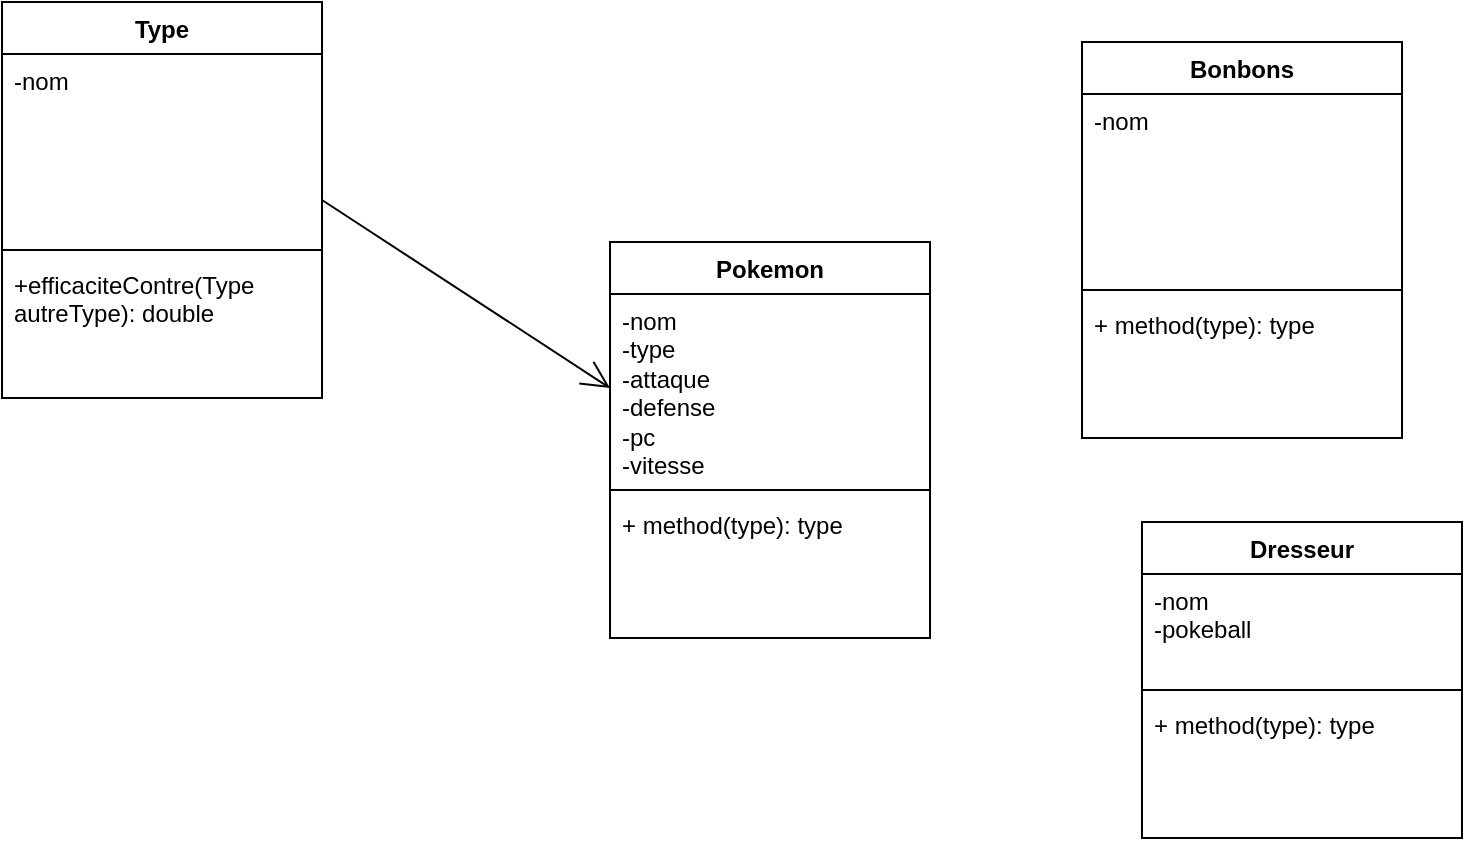 <mxfile version="22.1.5" type="github">
  <diagram name="Page-1" id="a7Ri9mii3zfMXE8LAgiD">
    <mxGraphModel dx="882" dy="604" grid="1" gridSize="10" guides="1" tooltips="1" connect="1" arrows="1" fold="1" page="1" pageScale="1" pageWidth="827" pageHeight="1169" math="0" shadow="0">
      <root>
        <mxCell id="0" />
        <mxCell id="1" parent="0" />
        <mxCell id="dgSH4MTo-NtUrPTSyCus-1" value="Pokemon" style="swimlane;fontStyle=1;align=center;verticalAlign=top;childLayout=stackLayout;horizontal=1;startSize=26;horizontalStack=0;resizeParent=1;resizeParentMax=0;resizeLast=0;collapsible=1;marginBottom=0;whiteSpace=wrap;html=1;" vertex="1" parent="1">
          <mxGeometry x="334" y="150" width="160" height="198" as="geometry" />
        </mxCell>
        <mxCell id="dgSH4MTo-NtUrPTSyCus-2" value="-nom&lt;br&gt;-type&lt;br&gt;-attaque&lt;br&gt;-defense&lt;br&gt;-pc&lt;br&gt;-vitesse" style="text;strokeColor=none;fillColor=none;align=left;verticalAlign=top;spacingLeft=4;spacingRight=4;overflow=hidden;rotatable=0;points=[[0,0.5],[1,0.5]];portConstraint=eastwest;whiteSpace=wrap;html=1;" vertex="1" parent="dgSH4MTo-NtUrPTSyCus-1">
          <mxGeometry y="26" width="160" height="94" as="geometry" />
        </mxCell>
        <mxCell id="dgSH4MTo-NtUrPTSyCus-3" value="" style="line;strokeWidth=1;fillColor=none;align=left;verticalAlign=middle;spacingTop=-1;spacingLeft=3;spacingRight=3;rotatable=0;labelPosition=right;points=[];portConstraint=eastwest;strokeColor=inherit;" vertex="1" parent="dgSH4MTo-NtUrPTSyCus-1">
          <mxGeometry y="120" width="160" height="8" as="geometry" />
        </mxCell>
        <mxCell id="dgSH4MTo-NtUrPTSyCus-4" value="+ method(type): type" style="text;strokeColor=none;fillColor=none;align=left;verticalAlign=top;spacingLeft=4;spacingRight=4;overflow=hidden;rotatable=0;points=[[0,0.5],[1,0.5]];portConstraint=eastwest;whiteSpace=wrap;html=1;" vertex="1" parent="dgSH4MTo-NtUrPTSyCus-1">
          <mxGeometry y="128" width="160" height="70" as="geometry" />
        </mxCell>
        <mxCell id="dgSH4MTo-NtUrPTSyCus-7" value="Dresseur" style="swimlane;fontStyle=1;align=center;verticalAlign=top;childLayout=stackLayout;horizontal=1;startSize=26;horizontalStack=0;resizeParent=1;resizeParentMax=0;resizeLast=0;collapsible=1;marginBottom=0;whiteSpace=wrap;html=1;" vertex="1" parent="1">
          <mxGeometry x="600" y="290" width="160" height="158" as="geometry" />
        </mxCell>
        <mxCell id="dgSH4MTo-NtUrPTSyCus-8" value="-nom&lt;br&gt;-pokeball" style="text;strokeColor=none;fillColor=none;align=left;verticalAlign=top;spacingLeft=4;spacingRight=4;overflow=hidden;rotatable=0;points=[[0,0.5],[1,0.5]];portConstraint=eastwest;whiteSpace=wrap;html=1;" vertex="1" parent="dgSH4MTo-NtUrPTSyCus-7">
          <mxGeometry y="26" width="160" height="54" as="geometry" />
        </mxCell>
        <mxCell id="dgSH4MTo-NtUrPTSyCus-9" value="" style="line;strokeWidth=1;fillColor=none;align=left;verticalAlign=middle;spacingTop=-1;spacingLeft=3;spacingRight=3;rotatable=0;labelPosition=right;points=[];portConstraint=eastwest;strokeColor=inherit;" vertex="1" parent="dgSH4MTo-NtUrPTSyCus-7">
          <mxGeometry y="80" width="160" height="8" as="geometry" />
        </mxCell>
        <mxCell id="dgSH4MTo-NtUrPTSyCus-10" value="+ method(type): type" style="text;strokeColor=none;fillColor=none;align=left;verticalAlign=top;spacingLeft=4;spacingRight=4;overflow=hidden;rotatable=0;points=[[0,0.5],[1,0.5]];portConstraint=eastwest;whiteSpace=wrap;html=1;" vertex="1" parent="dgSH4MTo-NtUrPTSyCus-7">
          <mxGeometry y="88" width="160" height="70" as="geometry" />
        </mxCell>
        <mxCell id="dgSH4MTo-NtUrPTSyCus-11" value="Bonbons" style="swimlane;fontStyle=1;align=center;verticalAlign=top;childLayout=stackLayout;horizontal=1;startSize=26;horizontalStack=0;resizeParent=1;resizeParentMax=0;resizeLast=0;collapsible=1;marginBottom=0;whiteSpace=wrap;html=1;" vertex="1" parent="1">
          <mxGeometry x="570" y="50" width="160" height="198" as="geometry" />
        </mxCell>
        <mxCell id="dgSH4MTo-NtUrPTSyCus-12" value="-nom&lt;br&gt;" style="text;strokeColor=none;fillColor=none;align=left;verticalAlign=top;spacingLeft=4;spacingRight=4;overflow=hidden;rotatable=0;points=[[0,0.5],[1,0.5]];portConstraint=eastwest;whiteSpace=wrap;html=1;" vertex="1" parent="dgSH4MTo-NtUrPTSyCus-11">
          <mxGeometry y="26" width="160" height="94" as="geometry" />
        </mxCell>
        <mxCell id="dgSH4MTo-NtUrPTSyCus-13" value="" style="line;strokeWidth=1;fillColor=none;align=left;verticalAlign=middle;spacingTop=-1;spacingLeft=3;spacingRight=3;rotatable=0;labelPosition=right;points=[];portConstraint=eastwest;strokeColor=inherit;" vertex="1" parent="dgSH4MTo-NtUrPTSyCus-11">
          <mxGeometry y="120" width="160" height="8" as="geometry" />
        </mxCell>
        <mxCell id="dgSH4MTo-NtUrPTSyCus-14" value="+ method(type): type" style="text;strokeColor=none;fillColor=none;align=left;verticalAlign=top;spacingLeft=4;spacingRight=4;overflow=hidden;rotatable=0;points=[[0,0.5],[1,0.5]];portConstraint=eastwest;whiteSpace=wrap;html=1;" vertex="1" parent="dgSH4MTo-NtUrPTSyCus-11">
          <mxGeometry y="128" width="160" height="70" as="geometry" />
        </mxCell>
        <mxCell id="dgSH4MTo-NtUrPTSyCus-15" value="Type" style="swimlane;fontStyle=1;align=center;verticalAlign=top;childLayout=stackLayout;horizontal=1;startSize=26;horizontalStack=0;resizeParent=1;resizeParentMax=0;resizeLast=0;collapsible=1;marginBottom=0;whiteSpace=wrap;html=1;" vertex="1" parent="1">
          <mxGeometry x="30" y="30" width="160" height="198" as="geometry" />
        </mxCell>
        <mxCell id="dgSH4MTo-NtUrPTSyCus-16" value="-nom&lt;br&gt;" style="text;strokeColor=none;fillColor=none;align=left;verticalAlign=top;spacingLeft=4;spacingRight=4;overflow=hidden;rotatable=0;points=[[0,0.5],[1,0.5]];portConstraint=eastwest;whiteSpace=wrap;html=1;" vertex="1" parent="dgSH4MTo-NtUrPTSyCus-15">
          <mxGeometry y="26" width="160" height="94" as="geometry" />
        </mxCell>
        <mxCell id="dgSH4MTo-NtUrPTSyCus-17" value="" style="line;strokeWidth=1;fillColor=none;align=left;verticalAlign=middle;spacingTop=-1;spacingLeft=3;spacingRight=3;rotatable=0;labelPosition=right;points=[];portConstraint=eastwest;strokeColor=inherit;" vertex="1" parent="dgSH4MTo-NtUrPTSyCus-15">
          <mxGeometry y="120" width="160" height="8" as="geometry" />
        </mxCell>
        <mxCell id="dgSH4MTo-NtUrPTSyCus-18" value="+efficaciteContre(Type autreType): double" style="text;strokeColor=none;fillColor=none;align=left;verticalAlign=top;spacingLeft=4;spacingRight=4;overflow=hidden;rotatable=0;points=[[0,0.5],[1,0.5]];portConstraint=eastwest;whiteSpace=wrap;html=1;" vertex="1" parent="dgSH4MTo-NtUrPTSyCus-15">
          <mxGeometry y="128" width="160" height="70" as="geometry" />
        </mxCell>
        <mxCell id="dgSH4MTo-NtUrPTSyCus-19" value="" style="endArrow=open;endFill=1;endSize=12;html=1;rounded=0;exitX=1;exitY=0.5;exitDx=0;exitDy=0;entryX=0;entryY=0.5;entryDx=0;entryDy=0;" edge="1" parent="1" source="dgSH4MTo-NtUrPTSyCus-15" target="dgSH4MTo-NtUrPTSyCus-2">
          <mxGeometry width="160" relative="1" as="geometry">
            <mxPoint x="280" y="250" as="sourcePoint" />
            <mxPoint x="440" y="250" as="targetPoint" />
          </mxGeometry>
        </mxCell>
      </root>
    </mxGraphModel>
  </diagram>
</mxfile>
